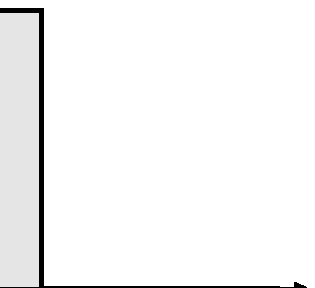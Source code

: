%
% tunnel.mp -- tunnelstrom illustration fuer buchcover
%
% (c) 2015 Prof Dr Andreas Mueller, Hochschule Rapperswil
%
verbatimtex
\documentclass{book}
\usepackage{times}
\usepackage{amsmath}
\usepackage{amssymb}
\usepackage{amsfonts}
\usepackage{txfonts}
\begin{document}
etex;

beginfig(1)

numeric U;
U = 100;
numeric w;
w = 30;

z0 = (-200,0);
z1 = (-w/2,0);
z2 = (-w/2,U);
z3 = (w/2, U);
z4 = (w/2,0);
z5 = (100,0);

fill z1--z4--z3--z2--cycle withcolor (0.9,0.9,0.9);

pickup pencircle scaled 1pt;
drawarrow (z0 shifted (-10, 0))--(z5 shifted (10,0));
pickup pencircle scaled 1.5pt;
draw z0--z1--z2--z3--z4--z5;


endfig;

end
